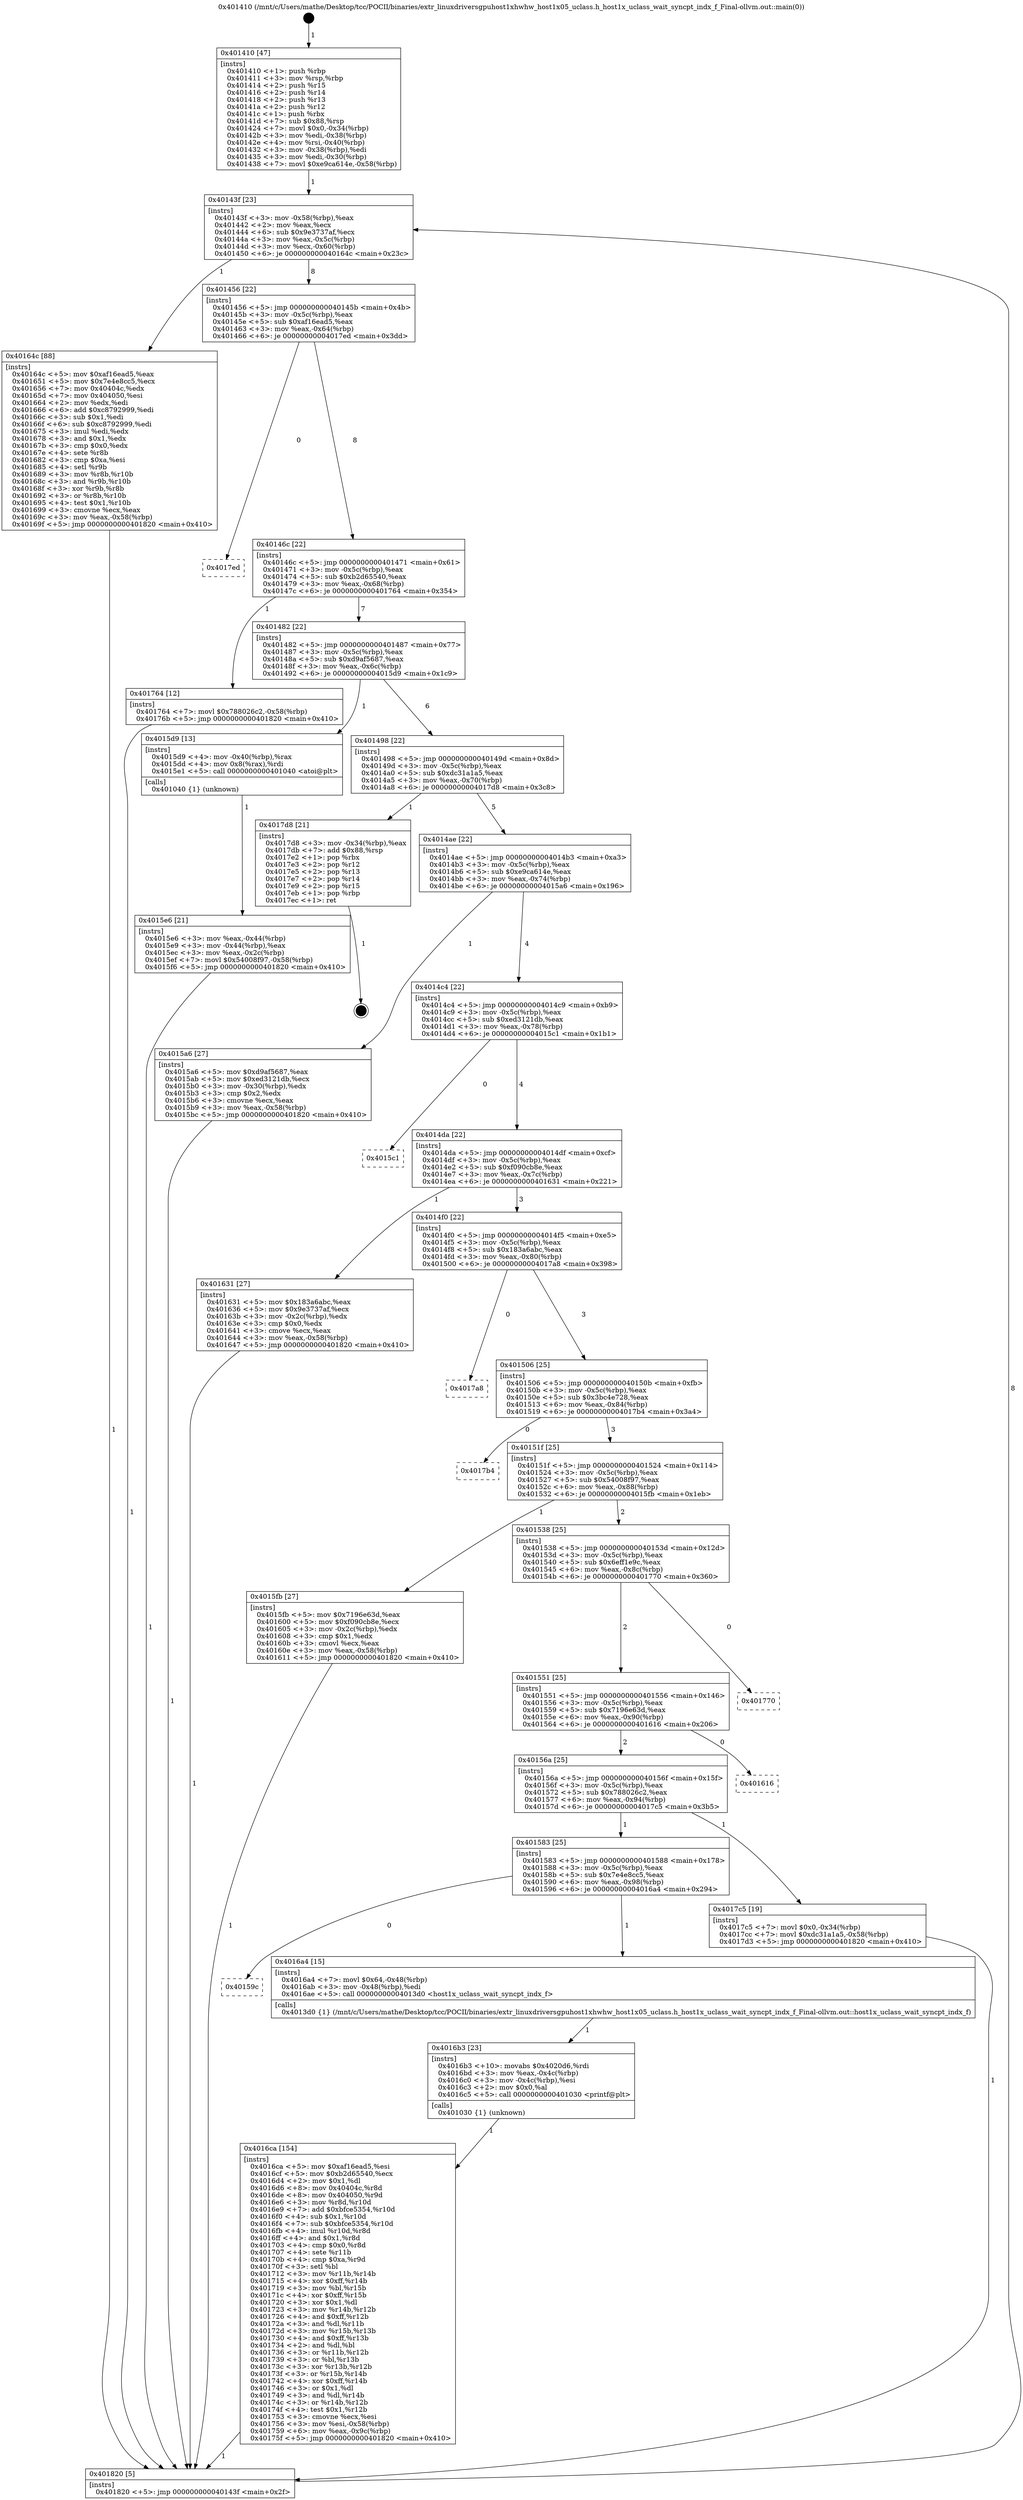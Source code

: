 digraph "0x401410" {
  label = "0x401410 (/mnt/c/Users/mathe/Desktop/tcc/POCII/binaries/extr_linuxdriversgpuhost1xhwhw_host1x05_uclass.h_host1x_uclass_wait_syncpt_indx_f_Final-ollvm.out::main(0))"
  labelloc = "t"
  node[shape=record]

  Entry [label="",width=0.3,height=0.3,shape=circle,fillcolor=black,style=filled]
  "0x40143f" [label="{
     0x40143f [23]\l
     | [instrs]\l
     &nbsp;&nbsp;0x40143f \<+3\>: mov -0x58(%rbp),%eax\l
     &nbsp;&nbsp;0x401442 \<+2\>: mov %eax,%ecx\l
     &nbsp;&nbsp;0x401444 \<+6\>: sub $0x9e3737af,%ecx\l
     &nbsp;&nbsp;0x40144a \<+3\>: mov %eax,-0x5c(%rbp)\l
     &nbsp;&nbsp;0x40144d \<+3\>: mov %ecx,-0x60(%rbp)\l
     &nbsp;&nbsp;0x401450 \<+6\>: je 000000000040164c \<main+0x23c\>\l
  }"]
  "0x40164c" [label="{
     0x40164c [88]\l
     | [instrs]\l
     &nbsp;&nbsp;0x40164c \<+5\>: mov $0xaf16ead5,%eax\l
     &nbsp;&nbsp;0x401651 \<+5\>: mov $0x7e4e8cc5,%ecx\l
     &nbsp;&nbsp;0x401656 \<+7\>: mov 0x40404c,%edx\l
     &nbsp;&nbsp;0x40165d \<+7\>: mov 0x404050,%esi\l
     &nbsp;&nbsp;0x401664 \<+2\>: mov %edx,%edi\l
     &nbsp;&nbsp;0x401666 \<+6\>: add $0xc8792999,%edi\l
     &nbsp;&nbsp;0x40166c \<+3\>: sub $0x1,%edi\l
     &nbsp;&nbsp;0x40166f \<+6\>: sub $0xc8792999,%edi\l
     &nbsp;&nbsp;0x401675 \<+3\>: imul %edi,%edx\l
     &nbsp;&nbsp;0x401678 \<+3\>: and $0x1,%edx\l
     &nbsp;&nbsp;0x40167b \<+3\>: cmp $0x0,%edx\l
     &nbsp;&nbsp;0x40167e \<+4\>: sete %r8b\l
     &nbsp;&nbsp;0x401682 \<+3\>: cmp $0xa,%esi\l
     &nbsp;&nbsp;0x401685 \<+4\>: setl %r9b\l
     &nbsp;&nbsp;0x401689 \<+3\>: mov %r8b,%r10b\l
     &nbsp;&nbsp;0x40168c \<+3\>: and %r9b,%r10b\l
     &nbsp;&nbsp;0x40168f \<+3\>: xor %r9b,%r8b\l
     &nbsp;&nbsp;0x401692 \<+3\>: or %r8b,%r10b\l
     &nbsp;&nbsp;0x401695 \<+4\>: test $0x1,%r10b\l
     &nbsp;&nbsp;0x401699 \<+3\>: cmovne %ecx,%eax\l
     &nbsp;&nbsp;0x40169c \<+3\>: mov %eax,-0x58(%rbp)\l
     &nbsp;&nbsp;0x40169f \<+5\>: jmp 0000000000401820 \<main+0x410\>\l
  }"]
  "0x401456" [label="{
     0x401456 [22]\l
     | [instrs]\l
     &nbsp;&nbsp;0x401456 \<+5\>: jmp 000000000040145b \<main+0x4b\>\l
     &nbsp;&nbsp;0x40145b \<+3\>: mov -0x5c(%rbp),%eax\l
     &nbsp;&nbsp;0x40145e \<+5\>: sub $0xaf16ead5,%eax\l
     &nbsp;&nbsp;0x401463 \<+3\>: mov %eax,-0x64(%rbp)\l
     &nbsp;&nbsp;0x401466 \<+6\>: je 00000000004017ed \<main+0x3dd\>\l
  }"]
  Exit [label="",width=0.3,height=0.3,shape=circle,fillcolor=black,style=filled,peripheries=2]
  "0x4017ed" [label="{
     0x4017ed\l
  }", style=dashed]
  "0x40146c" [label="{
     0x40146c [22]\l
     | [instrs]\l
     &nbsp;&nbsp;0x40146c \<+5\>: jmp 0000000000401471 \<main+0x61\>\l
     &nbsp;&nbsp;0x401471 \<+3\>: mov -0x5c(%rbp),%eax\l
     &nbsp;&nbsp;0x401474 \<+5\>: sub $0xb2d65540,%eax\l
     &nbsp;&nbsp;0x401479 \<+3\>: mov %eax,-0x68(%rbp)\l
     &nbsp;&nbsp;0x40147c \<+6\>: je 0000000000401764 \<main+0x354\>\l
  }"]
  "0x4016ca" [label="{
     0x4016ca [154]\l
     | [instrs]\l
     &nbsp;&nbsp;0x4016ca \<+5\>: mov $0xaf16ead5,%esi\l
     &nbsp;&nbsp;0x4016cf \<+5\>: mov $0xb2d65540,%ecx\l
     &nbsp;&nbsp;0x4016d4 \<+2\>: mov $0x1,%dl\l
     &nbsp;&nbsp;0x4016d6 \<+8\>: mov 0x40404c,%r8d\l
     &nbsp;&nbsp;0x4016de \<+8\>: mov 0x404050,%r9d\l
     &nbsp;&nbsp;0x4016e6 \<+3\>: mov %r8d,%r10d\l
     &nbsp;&nbsp;0x4016e9 \<+7\>: add $0xbfce5354,%r10d\l
     &nbsp;&nbsp;0x4016f0 \<+4\>: sub $0x1,%r10d\l
     &nbsp;&nbsp;0x4016f4 \<+7\>: sub $0xbfce5354,%r10d\l
     &nbsp;&nbsp;0x4016fb \<+4\>: imul %r10d,%r8d\l
     &nbsp;&nbsp;0x4016ff \<+4\>: and $0x1,%r8d\l
     &nbsp;&nbsp;0x401703 \<+4\>: cmp $0x0,%r8d\l
     &nbsp;&nbsp;0x401707 \<+4\>: sete %r11b\l
     &nbsp;&nbsp;0x40170b \<+4\>: cmp $0xa,%r9d\l
     &nbsp;&nbsp;0x40170f \<+3\>: setl %bl\l
     &nbsp;&nbsp;0x401712 \<+3\>: mov %r11b,%r14b\l
     &nbsp;&nbsp;0x401715 \<+4\>: xor $0xff,%r14b\l
     &nbsp;&nbsp;0x401719 \<+3\>: mov %bl,%r15b\l
     &nbsp;&nbsp;0x40171c \<+4\>: xor $0xff,%r15b\l
     &nbsp;&nbsp;0x401720 \<+3\>: xor $0x1,%dl\l
     &nbsp;&nbsp;0x401723 \<+3\>: mov %r14b,%r12b\l
     &nbsp;&nbsp;0x401726 \<+4\>: and $0xff,%r12b\l
     &nbsp;&nbsp;0x40172a \<+3\>: and %dl,%r11b\l
     &nbsp;&nbsp;0x40172d \<+3\>: mov %r15b,%r13b\l
     &nbsp;&nbsp;0x401730 \<+4\>: and $0xff,%r13b\l
     &nbsp;&nbsp;0x401734 \<+2\>: and %dl,%bl\l
     &nbsp;&nbsp;0x401736 \<+3\>: or %r11b,%r12b\l
     &nbsp;&nbsp;0x401739 \<+3\>: or %bl,%r13b\l
     &nbsp;&nbsp;0x40173c \<+3\>: xor %r13b,%r12b\l
     &nbsp;&nbsp;0x40173f \<+3\>: or %r15b,%r14b\l
     &nbsp;&nbsp;0x401742 \<+4\>: xor $0xff,%r14b\l
     &nbsp;&nbsp;0x401746 \<+3\>: or $0x1,%dl\l
     &nbsp;&nbsp;0x401749 \<+3\>: and %dl,%r14b\l
     &nbsp;&nbsp;0x40174c \<+3\>: or %r14b,%r12b\l
     &nbsp;&nbsp;0x40174f \<+4\>: test $0x1,%r12b\l
     &nbsp;&nbsp;0x401753 \<+3\>: cmovne %ecx,%esi\l
     &nbsp;&nbsp;0x401756 \<+3\>: mov %esi,-0x58(%rbp)\l
     &nbsp;&nbsp;0x401759 \<+6\>: mov %eax,-0x9c(%rbp)\l
     &nbsp;&nbsp;0x40175f \<+5\>: jmp 0000000000401820 \<main+0x410\>\l
  }"]
  "0x401764" [label="{
     0x401764 [12]\l
     | [instrs]\l
     &nbsp;&nbsp;0x401764 \<+7\>: movl $0x788026c2,-0x58(%rbp)\l
     &nbsp;&nbsp;0x40176b \<+5\>: jmp 0000000000401820 \<main+0x410\>\l
  }"]
  "0x401482" [label="{
     0x401482 [22]\l
     | [instrs]\l
     &nbsp;&nbsp;0x401482 \<+5\>: jmp 0000000000401487 \<main+0x77\>\l
     &nbsp;&nbsp;0x401487 \<+3\>: mov -0x5c(%rbp),%eax\l
     &nbsp;&nbsp;0x40148a \<+5\>: sub $0xd9af5687,%eax\l
     &nbsp;&nbsp;0x40148f \<+3\>: mov %eax,-0x6c(%rbp)\l
     &nbsp;&nbsp;0x401492 \<+6\>: je 00000000004015d9 \<main+0x1c9\>\l
  }"]
  "0x4016b3" [label="{
     0x4016b3 [23]\l
     | [instrs]\l
     &nbsp;&nbsp;0x4016b3 \<+10\>: movabs $0x4020d6,%rdi\l
     &nbsp;&nbsp;0x4016bd \<+3\>: mov %eax,-0x4c(%rbp)\l
     &nbsp;&nbsp;0x4016c0 \<+3\>: mov -0x4c(%rbp),%esi\l
     &nbsp;&nbsp;0x4016c3 \<+2\>: mov $0x0,%al\l
     &nbsp;&nbsp;0x4016c5 \<+5\>: call 0000000000401030 \<printf@plt\>\l
     | [calls]\l
     &nbsp;&nbsp;0x401030 \{1\} (unknown)\l
  }"]
  "0x4015d9" [label="{
     0x4015d9 [13]\l
     | [instrs]\l
     &nbsp;&nbsp;0x4015d9 \<+4\>: mov -0x40(%rbp),%rax\l
     &nbsp;&nbsp;0x4015dd \<+4\>: mov 0x8(%rax),%rdi\l
     &nbsp;&nbsp;0x4015e1 \<+5\>: call 0000000000401040 \<atoi@plt\>\l
     | [calls]\l
     &nbsp;&nbsp;0x401040 \{1\} (unknown)\l
  }"]
  "0x401498" [label="{
     0x401498 [22]\l
     | [instrs]\l
     &nbsp;&nbsp;0x401498 \<+5\>: jmp 000000000040149d \<main+0x8d\>\l
     &nbsp;&nbsp;0x40149d \<+3\>: mov -0x5c(%rbp),%eax\l
     &nbsp;&nbsp;0x4014a0 \<+5\>: sub $0xdc31a1a5,%eax\l
     &nbsp;&nbsp;0x4014a5 \<+3\>: mov %eax,-0x70(%rbp)\l
     &nbsp;&nbsp;0x4014a8 \<+6\>: je 00000000004017d8 \<main+0x3c8\>\l
  }"]
  "0x40159c" [label="{
     0x40159c\l
  }", style=dashed]
  "0x4017d8" [label="{
     0x4017d8 [21]\l
     | [instrs]\l
     &nbsp;&nbsp;0x4017d8 \<+3\>: mov -0x34(%rbp),%eax\l
     &nbsp;&nbsp;0x4017db \<+7\>: add $0x88,%rsp\l
     &nbsp;&nbsp;0x4017e2 \<+1\>: pop %rbx\l
     &nbsp;&nbsp;0x4017e3 \<+2\>: pop %r12\l
     &nbsp;&nbsp;0x4017e5 \<+2\>: pop %r13\l
     &nbsp;&nbsp;0x4017e7 \<+2\>: pop %r14\l
     &nbsp;&nbsp;0x4017e9 \<+2\>: pop %r15\l
     &nbsp;&nbsp;0x4017eb \<+1\>: pop %rbp\l
     &nbsp;&nbsp;0x4017ec \<+1\>: ret\l
  }"]
  "0x4014ae" [label="{
     0x4014ae [22]\l
     | [instrs]\l
     &nbsp;&nbsp;0x4014ae \<+5\>: jmp 00000000004014b3 \<main+0xa3\>\l
     &nbsp;&nbsp;0x4014b3 \<+3\>: mov -0x5c(%rbp),%eax\l
     &nbsp;&nbsp;0x4014b6 \<+5\>: sub $0xe9ca614e,%eax\l
     &nbsp;&nbsp;0x4014bb \<+3\>: mov %eax,-0x74(%rbp)\l
     &nbsp;&nbsp;0x4014be \<+6\>: je 00000000004015a6 \<main+0x196\>\l
  }"]
  "0x4016a4" [label="{
     0x4016a4 [15]\l
     | [instrs]\l
     &nbsp;&nbsp;0x4016a4 \<+7\>: movl $0x64,-0x48(%rbp)\l
     &nbsp;&nbsp;0x4016ab \<+3\>: mov -0x48(%rbp),%edi\l
     &nbsp;&nbsp;0x4016ae \<+5\>: call 00000000004013d0 \<host1x_uclass_wait_syncpt_indx_f\>\l
     | [calls]\l
     &nbsp;&nbsp;0x4013d0 \{1\} (/mnt/c/Users/mathe/Desktop/tcc/POCII/binaries/extr_linuxdriversgpuhost1xhwhw_host1x05_uclass.h_host1x_uclass_wait_syncpt_indx_f_Final-ollvm.out::host1x_uclass_wait_syncpt_indx_f)\l
  }"]
  "0x4015a6" [label="{
     0x4015a6 [27]\l
     | [instrs]\l
     &nbsp;&nbsp;0x4015a6 \<+5\>: mov $0xd9af5687,%eax\l
     &nbsp;&nbsp;0x4015ab \<+5\>: mov $0xed3121db,%ecx\l
     &nbsp;&nbsp;0x4015b0 \<+3\>: mov -0x30(%rbp),%edx\l
     &nbsp;&nbsp;0x4015b3 \<+3\>: cmp $0x2,%edx\l
     &nbsp;&nbsp;0x4015b6 \<+3\>: cmovne %ecx,%eax\l
     &nbsp;&nbsp;0x4015b9 \<+3\>: mov %eax,-0x58(%rbp)\l
     &nbsp;&nbsp;0x4015bc \<+5\>: jmp 0000000000401820 \<main+0x410\>\l
  }"]
  "0x4014c4" [label="{
     0x4014c4 [22]\l
     | [instrs]\l
     &nbsp;&nbsp;0x4014c4 \<+5\>: jmp 00000000004014c9 \<main+0xb9\>\l
     &nbsp;&nbsp;0x4014c9 \<+3\>: mov -0x5c(%rbp),%eax\l
     &nbsp;&nbsp;0x4014cc \<+5\>: sub $0xed3121db,%eax\l
     &nbsp;&nbsp;0x4014d1 \<+3\>: mov %eax,-0x78(%rbp)\l
     &nbsp;&nbsp;0x4014d4 \<+6\>: je 00000000004015c1 \<main+0x1b1\>\l
  }"]
  "0x401820" [label="{
     0x401820 [5]\l
     | [instrs]\l
     &nbsp;&nbsp;0x401820 \<+5\>: jmp 000000000040143f \<main+0x2f\>\l
  }"]
  "0x401410" [label="{
     0x401410 [47]\l
     | [instrs]\l
     &nbsp;&nbsp;0x401410 \<+1\>: push %rbp\l
     &nbsp;&nbsp;0x401411 \<+3\>: mov %rsp,%rbp\l
     &nbsp;&nbsp;0x401414 \<+2\>: push %r15\l
     &nbsp;&nbsp;0x401416 \<+2\>: push %r14\l
     &nbsp;&nbsp;0x401418 \<+2\>: push %r13\l
     &nbsp;&nbsp;0x40141a \<+2\>: push %r12\l
     &nbsp;&nbsp;0x40141c \<+1\>: push %rbx\l
     &nbsp;&nbsp;0x40141d \<+7\>: sub $0x88,%rsp\l
     &nbsp;&nbsp;0x401424 \<+7\>: movl $0x0,-0x34(%rbp)\l
     &nbsp;&nbsp;0x40142b \<+3\>: mov %edi,-0x38(%rbp)\l
     &nbsp;&nbsp;0x40142e \<+4\>: mov %rsi,-0x40(%rbp)\l
     &nbsp;&nbsp;0x401432 \<+3\>: mov -0x38(%rbp),%edi\l
     &nbsp;&nbsp;0x401435 \<+3\>: mov %edi,-0x30(%rbp)\l
     &nbsp;&nbsp;0x401438 \<+7\>: movl $0xe9ca614e,-0x58(%rbp)\l
  }"]
  "0x4015e6" [label="{
     0x4015e6 [21]\l
     | [instrs]\l
     &nbsp;&nbsp;0x4015e6 \<+3\>: mov %eax,-0x44(%rbp)\l
     &nbsp;&nbsp;0x4015e9 \<+3\>: mov -0x44(%rbp),%eax\l
     &nbsp;&nbsp;0x4015ec \<+3\>: mov %eax,-0x2c(%rbp)\l
     &nbsp;&nbsp;0x4015ef \<+7\>: movl $0x54008f97,-0x58(%rbp)\l
     &nbsp;&nbsp;0x4015f6 \<+5\>: jmp 0000000000401820 \<main+0x410\>\l
  }"]
  "0x401583" [label="{
     0x401583 [25]\l
     | [instrs]\l
     &nbsp;&nbsp;0x401583 \<+5\>: jmp 0000000000401588 \<main+0x178\>\l
     &nbsp;&nbsp;0x401588 \<+3\>: mov -0x5c(%rbp),%eax\l
     &nbsp;&nbsp;0x40158b \<+5\>: sub $0x7e4e8cc5,%eax\l
     &nbsp;&nbsp;0x401590 \<+6\>: mov %eax,-0x98(%rbp)\l
     &nbsp;&nbsp;0x401596 \<+6\>: je 00000000004016a4 \<main+0x294\>\l
  }"]
  "0x4015c1" [label="{
     0x4015c1\l
  }", style=dashed]
  "0x4014da" [label="{
     0x4014da [22]\l
     | [instrs]\l
     &nbsp;&nbsp;0x4014da \<+5\>: jmp 00000000004014df \<main+0xcf\>\l
     &nbsp;&nbsp;0x4014df \<+3\>: mov -0x5c(%rbp),%eax\l
     &nbsp;&nbsp;0x4014e2 \<+5\>: sub $0xf090cb8e,%eax\l
     &nbsp;&nbsp;0x4014e7 \<+3\>: mov %eax,-0x7c(%rbp)\l
     &nbsp;&nbsp;0x4014ea \<+6\>: je 0000000000401631 \<main+0x221\>\l
  }"]
  "0x4017c5" [label="{
     0x4017c5 [19]\l
     | [instrs]\l
     &nbsp;&nbsp;0x4017c5 \<+7\>: movl $0x0,-0x34(%rbp)\l
     &nbsp;&nbsp;0x4017cc \<+7\>: movl $0xdc31a1a5,-0x58(%rbp)\l
     &nbsp;&nbsp;0x4017d3 \<+5\>: jmp 0000000000401820 \<main+0x410\>\l
  }"]
  "0x401631" [label="{
     0x401631 [27]\l
     | [instrs]\l
     &nbsp;&nbsp;0x401631 \<+5\>: mov $0x183a6abc,%eax\l
     &nbsp;&nbsp;0x401636 \<+5\>: mov $0x9e3737af,%ecx\l
     &nbsp;&nbsp;0x40163b \<+3\>: mov -0x2c(%rbp),%edx\l
     &nbsp;&nbsp;0x40163e \<+3\>: cmp $0x0,%edx\l
     &nbsp;&nbsp;0x401641 \<+3\>: cmove %ecx,%eax\l
     &nbsp;&nbsp;0x401644 \<+3\>: mov %eax,-0x58(%rbp)\l
     &nbsp;&nbsp;0x401647 \<+5\>: jmp 0000000000401820 \<main+0x410\>\l
  }"]
  "0x4014f0" [label="{
     0x4014f0 [22]\l
     | [instrs]\l
     &nbsp;&nbsp;0x4014f0 \<+5\>: jmp 00000000004014f5 \<main+0xe5\>\l
     &nbsp;&nbsp;0x4014f5 \<+3\>: mov -0x5c(%rbp),%eax\l
     &nbsp;&nbsp;0x4014f8 \<+5\>: sub $0x183a6abc,%eax\l
     &nbsp;&nbsp;0x4014fd \<+3\>: mov %eax,-0x80(%rbp)\l
     &nbsp;&nbsp;0x401500 \<+6\>: je 00000000004017a8 \<main+0x398\>\l
  }"]
  "0x40156a" [label="{
     0x40156a [25]\l
     | [instrs]\l
     &nbsp;&nbsp;0x40156a \<+5\>: jmp 000000000040156f \<main+0x15f\>\l
     &nbsp;&nbsp;0x40156f \<+3\>: mov -0x5c(%rbp),%eax\l
     &nbsp;&nbsp;0x401572 \<+5\>: sub $0x788026c2,%eax\l
     &nbsp;&nbsp;0x401577 \<+6\>: mov %eax,-0x94(%rbp)\l
     &nbsp;&nbsp;0x40157d \<+6\>: je 00000000004017c5 \<main+0x3b5\>\l
  }"]
  "0x4017a8" [label="{
     0x4017a8\l
  }", style=dashed]
  "0x401506" [label="{
     0x401506 [25]\l
     | [instrs]\l
     &nbsp;&nbsp;0x401506 \<+5\>: jmp 000000000040150b \<main+0xfb\>\l
     &nbsp;&nbsp;0x40150b \<+3\>: mov -0x5c(%rbp),%eax\l
     &nbsp;&nbsp;0x40150e \<+5\>: sub $0x3bc4e728,%eax\l
     &nbsp;&nbsp;0x401513 \<+6\>: mov %eax,-0x84(%rbp)\l
     &nbsp;&nbsp;0x401519 \<+6\>: je 00000000004017b4 \<main+0x3a4\>\l
  }"]
  "0x401616" [label="{
     0x401616\l
  }", style=dashed]
  "0x4017b4" [label="{
     0x4017b4\l
  }", style=dashed]
  "0x40151f" [label="{
     0x40151f [25]\l
     | [instrs]\l
     &nbsp;&nbsp;0x40151f \<+5\>: jmp 0000000000401524 \<main+0x114\>\l
     &nbsp;&nbsp;0x401524 \<+3\>: mov -0x5c(%rbp),%eax\l
     &nbsp;&nbsp;0x401527 \<+5\>: sub $0x54008f97,%eax\l
     &nbsp;&nbsp;0x40152c \<+6\>: mov %eax,-0x88(%rbp)\l
     &nbsp;&nbsp;0x401532 \<+6\>: je 00000000004015fb \<main+0x1eb\>\l
  }"]
  "0x401551" [label="{
     0x401551 [25]\l
     | [instrs]\l
     &nbsp;&nbsp;0x401551 \<+5\>: jmp 0000000000401556 \<main+0x146\>\l
     &nbsp;&nbsp;0x401556 \<+3\>: mov -0x5c(%rbp),%eax\l
     &nbsp;&nbsp;0x401559 \<+5\>: sub $0x7196e63d,%eax\l
     &nbsp;&nbsp;0x40155e \<+6\>: mov %eax,-0x90(%rbp)\l
     &nbsp;&nbsp;0x401564 \<+6\>: je 0000000000401616 \<main+0x206\>\l
  }"]
  "0x4015fb" [label="{
     0x4015fb [27]\l
     | [instrs]\l
     &nbsp;&nbsp;0x4015fb \<+5\>: mov $0x7196e63d,%eax\l
     &nbsp;&nbsp;0x401600 \<+5\>: mov $0xf090cb8e,%ecx\l
     &nbsp;&nbsp;0x401605 \<+3\>: mov -0x2c(%rbp),%edx\l
     &nbsp;&nbsp;0x401608 \<+3\>: cmp $0x1,%edx\l
     &nbsp;&nbsp;0x40160b \<+3\>: cmovl %ecx,%eax\l
     &nbsp;&nbsp;0x40160e \<+3\>: mov %eax,-0x58(%rbp)\l
     &nbsp;&nbsp;0x401611 \<+5\>: jmp 0000000000401820 \<main+0x410\>\l
  }"]
  "0x401538" [label="{
     0x401538 [25]\l
     | [instrs]\l
     &nbsp;&nbsp;0x401538 \<+5\>: jmp 000000000040153d \<main+0x12d\>\l
     &nbsp;&nbsp;0x40153d \<+3\>: mov -0x5c(%rbp),%eax\l
     &nbsp;&nbsp;0x401540 \<+5\>: sub $0x6eff1e9c,%eax\l
     &nbsp;&nbsp;0x401545 \<+6\>: mov %eax,-0x8c(%rbp)\l
     &nbsp;&nbsp;0x40154b \<+6\>: je 0000000000401770 \<main+0x360\>\l
  }"]
  "0x401770" [label="{
     0x401770\l
  }", style=dashed]
  Entry -> "0x401410" [label=" 1"]
  "0x40143f" -> "0x40164c" [label=" 1"]
  "0x40143f" -> "0x401456" [label=" 8"]
  "0x4017d8" -> Exit [label=" 1"]
  "0x401456" -> "0x4017ed" [label=" 0"]
  "0x401456" -> "0x40146c" [label=" 8"]
  "0x4017c5" -> "0x401820" [label=" 1"]
  "0x40146c" -> "0x401764" [label=" 1"]
  "0x40146c" -> "0x401482" [label=" 7"]
  "0x401764" -> "0x401820" [label=" 1"]
  "0x401482" -> "0x4015d9" [label=" 1"]
  "0x401482" -> "0x401498" [label=" 6"]
  "0x4016ca" -> "0x401820" [label=" 1"]
  "0x401498" -> "0x4017d8" [label=" 1"]
  "0x401498" -> "0x4014ae" [label=" 5"]
  "0x4016b3" -> "0x4016ca" [label=" 1"]
  "0x4014ae" -> "0x4015a6" [label=" 1"]
  "0x4014ae" -> "0x4014c4" [label=" 4"]
  "0x4015a6" -> "0x401820" [label=" 1"]
  "0x401410" -> "0x40143f" [label=" 1"]
  "0x401820" -> "0x40143f" [label=" 8"]
  "0x4015d9" -> "0x4015e6" [label=" 1"]
  "0x4015e6" -> "0x401820" [label=" 1"]
  "0x4016a4" -> "0x4016b3" [label=" 1"]
  "0x4014c4" -> "0x4015c1" [label=" 0"]
  "0x4014c4" -> "0x4014da" [label=" 4"]
  "0x401583" -> "0x4016a4" [label=" 1"]
  "0x4014da" -> "0x401631" [label=" 1"]
  "0x4014da" -> "0x4014f0" [label=" 3"]
  "0x401583" -> "0x40159c" [label=" 0"]
  "0x4014f0" -> "0x4017a8" [label=" 0"]
  "0x4014f0" -> "0x401506" [label=" 3"]
  "0x40156a" -> "0x4017c5" [label=" 1"]
  "0x401506" -> "0x4017b4" [label=" 0"]
  "0x401506" -> "0x40151f" [label=" 3"]
  "0x40156a" -> "0x401583" [label=" 1"]
  "0x40151f" -> "0x4015fb" [label=" 1"]
  "0x40151f" -> "0x401538" [label=" 2"]
  "0x4015fb" -> "0x401820" [label=" 1"]
  "0x401631" -> "0x401820" [label=" 1"]
  "0x40164c" -> "0x401820" [label=" 1"]
  "0x401551" -> "0x401616" [label=" 0"]
  "0x401538" -> "0x401770" [label=" 0"]
  "0x401538" -> "0x401551" [label=" 2"]
  "0x401551" -> "0x40156a" [label=" 2"]
}
